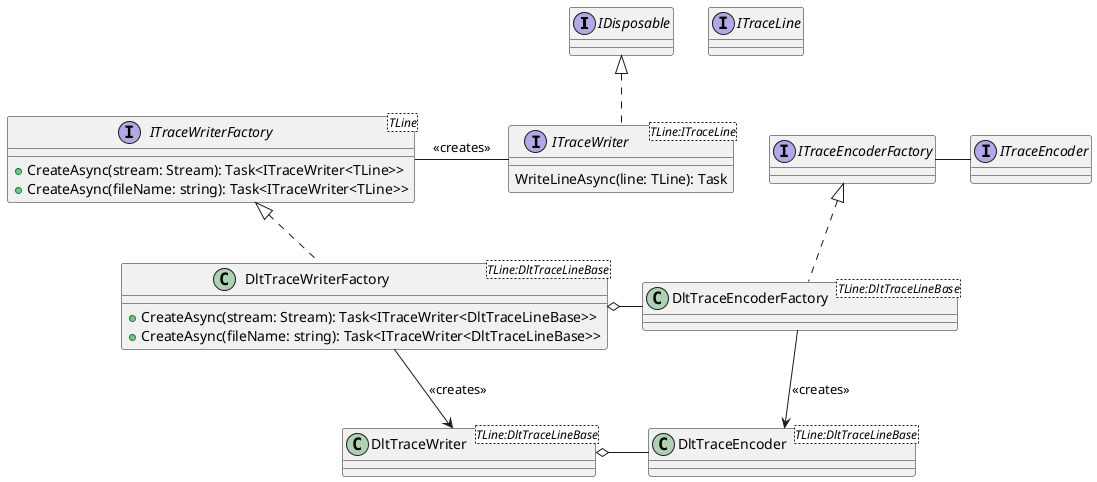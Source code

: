 @startuml DLT.Writer
interface IDisposable

interface ITraceLine

interface ITraceWriter<TLine:ITraceLine> {
    WriteLineAsync(line: TLine): Task
}

IDisposable <|.d. ITraceWriter

interface ITraceWriterFactory<TLine> {
    +CreateAsync(stream: Stream): Task<ITraceWriter<TLine>>
    +CreateAsync(fileName: string): Task<ITraceWriter<TLine>>
}

ITraceWriterFactory -r- ITraceWriter : <<creates>>

interface ITraceEncoder
interface ITraceEncoderFactory

ITraceEncoderFactory -r- ITraceEncoder
class DltTraceWriterFactory<TLine:DltTraceLineBase> {
    +CreateAsync(stream: Stream): Task<ITraceWriter<DltTraceLineBase>>
    +CreateAsync(fileName: string): Task<ITraceWriter<DltTraceLineBase>>
}

ITraceWriterFactory <|.d. DltTraceWriterFactory
class DltTraceEncoderFactory<TLine:DltTraceLineBase>

ITraceEncoderFactory <|.d. DltTraceEncoderFactory
DltTraceWriterFactory o-r- DltTraceEncoderFactory

class DltTraceWriter<TLine:DltTraceLineBase>
class DltTraceEncoder<TLine:DltTraceLineBase>

DltTraceWriter o-r- DltTraceEncoder
'DltTraceWriter .u.|> ITraceWriter

DltTraceWriterFactory -d-> DltTraceWriter : <<creates>>
DltTraceEncoderFactory -d-> DltTraceEncoder : <<creates>>
@enduml